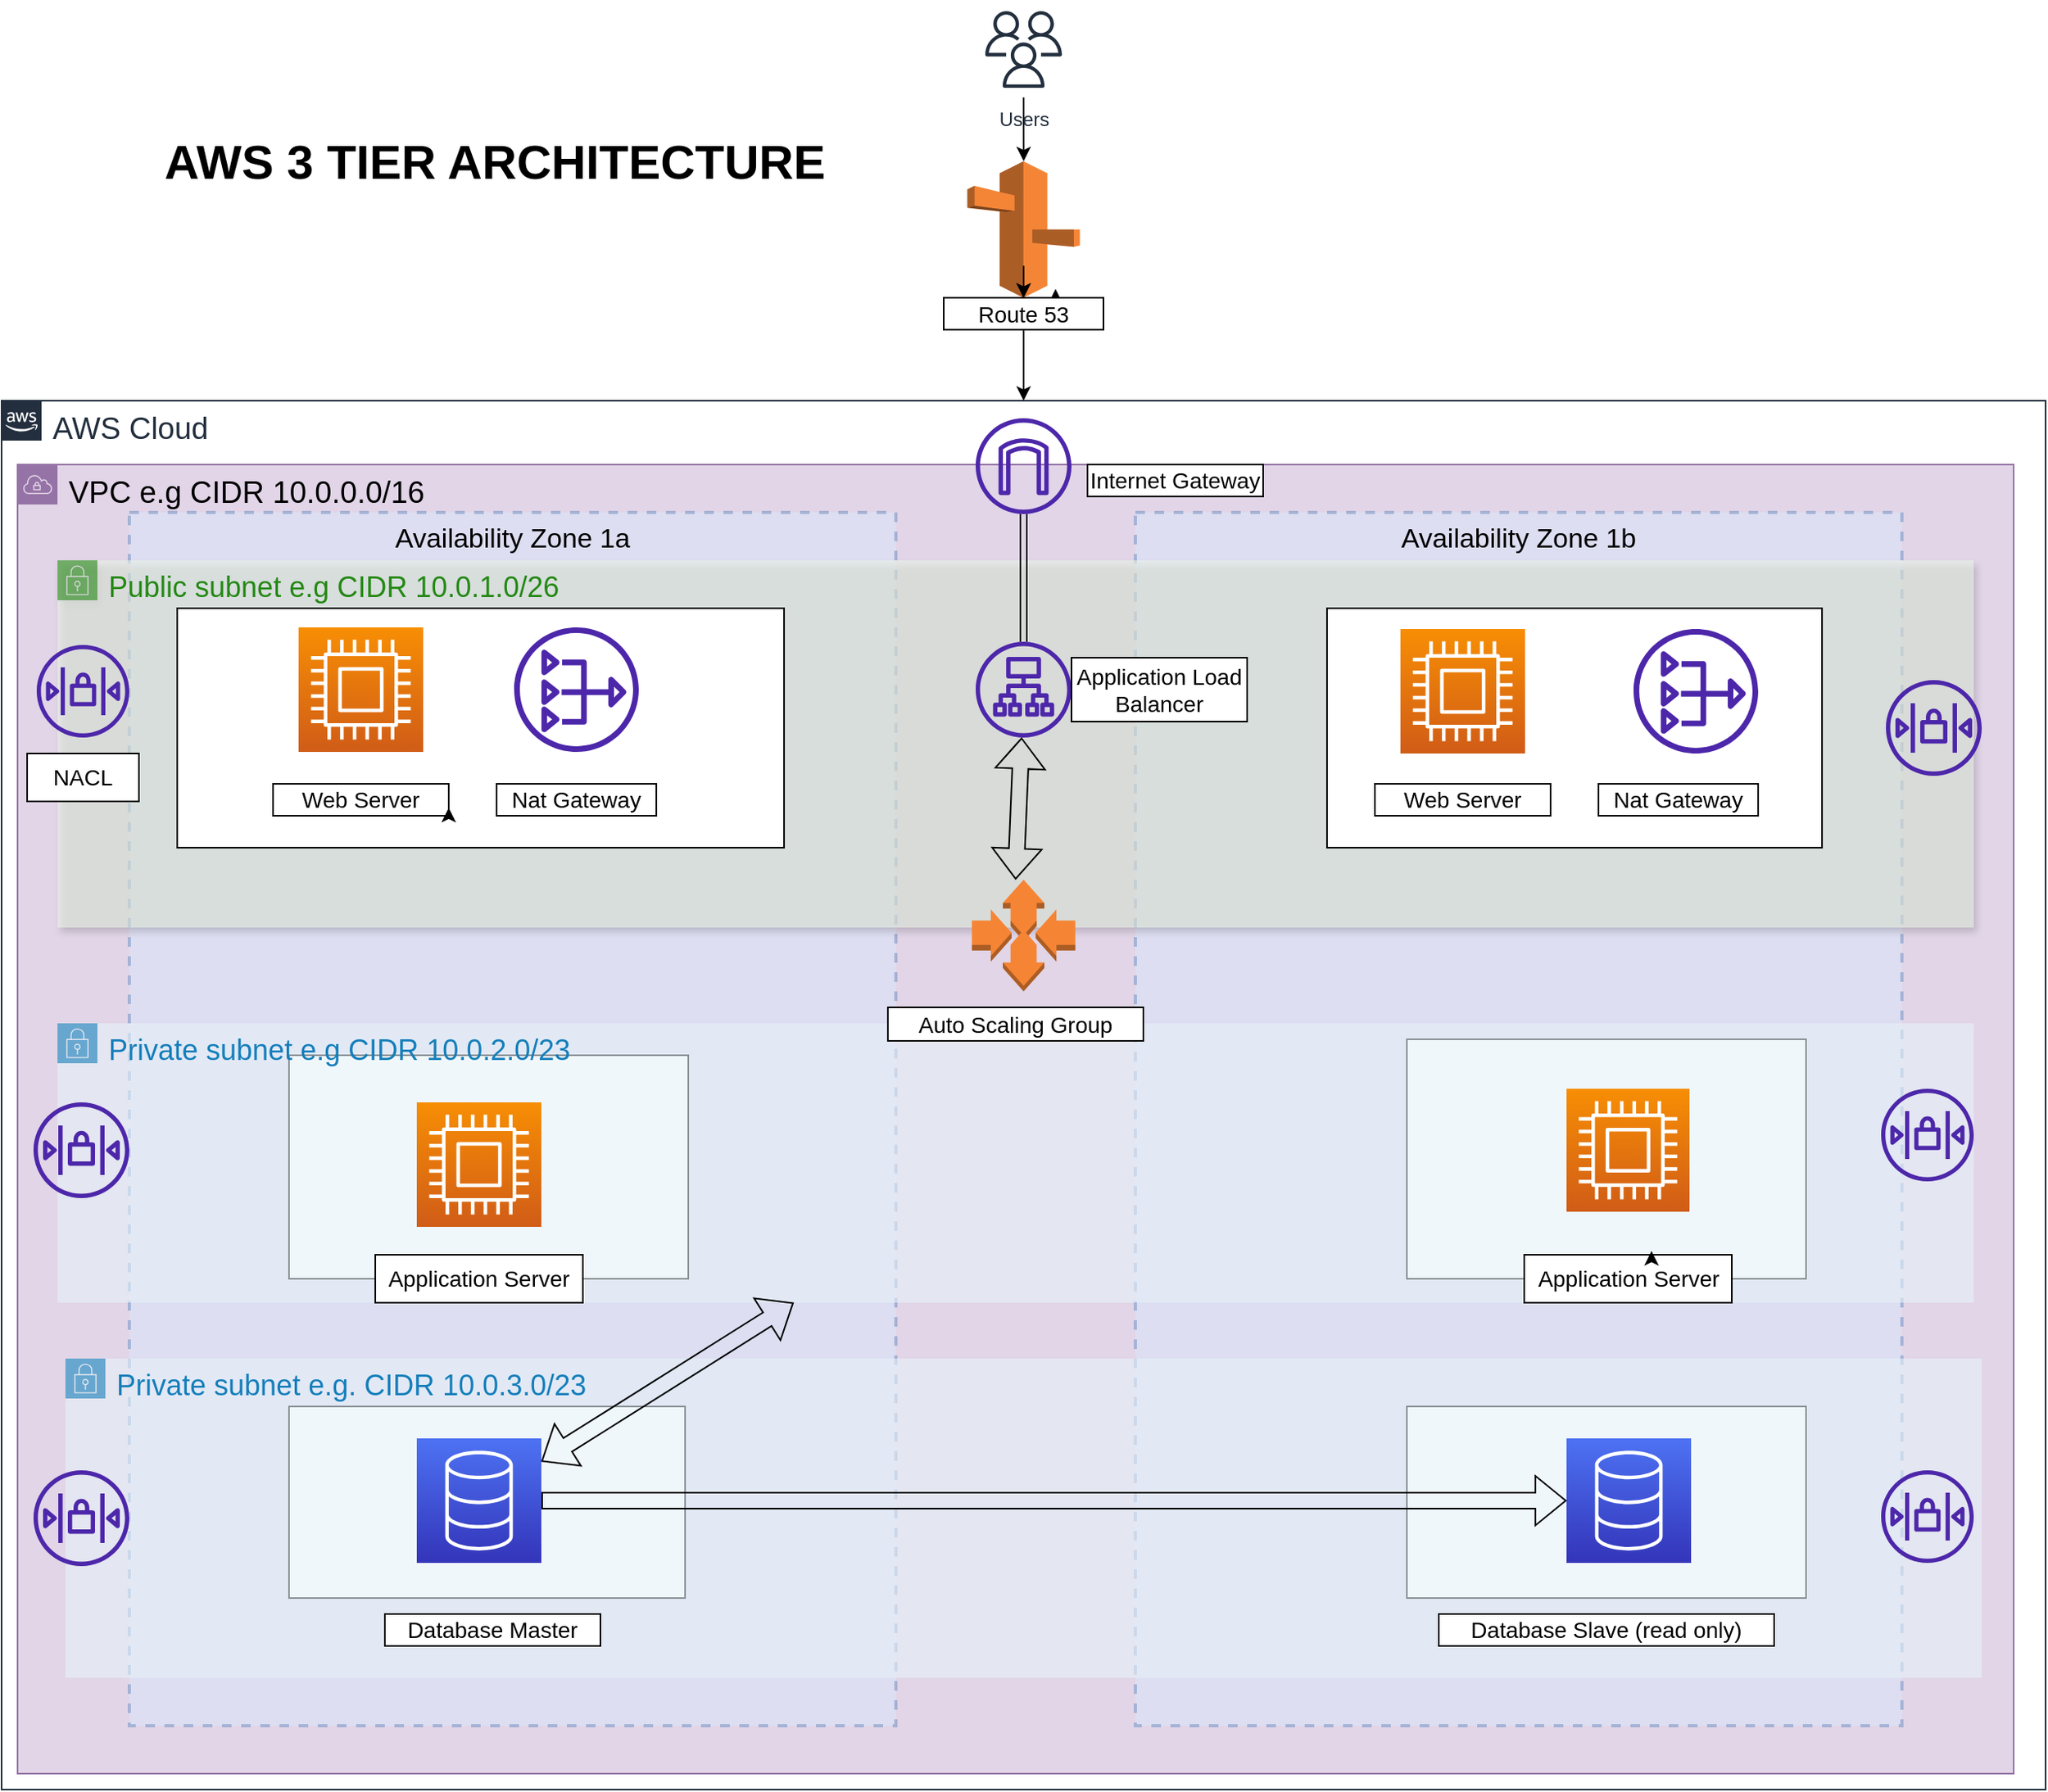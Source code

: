 <mxfile version="21.1.1" type="github">
  <diagram id="Ht1M8jgEwFfnCIfOTk4-" name="Page-1">
    <mxGraphModel dx="2422" dy="2069" grid="1" gridSize="10" guides="1" tooltips="1" connect="1" arrows="1" fold="1" page="1" pageScale="1" pageWidth="827" pageHeight="1169" math="0" shadow="0">
      <root>
        <mxCell id="0" />
        <mxCell id="1" parent="0" />
        <mxCell id="lO95gF8njXk3iiTlrD5B-10" value="&lt;font style=&quot;font-size: 19px;&quot;&gt;VPC e.g CIDR 10.0.0.0/16&lt;/font&gt;" style="points=[[0,0],[0.25,0],[0.5,0],[0.75,0],[1,0],[1,0.25],[1,0.5],[1,0.75],[1,1],[0.75,1],[0.5,1],[0.25,1],[0,1],[0,0.75],[0,0.5],[0,0.25]];outlineConnect=0;html=1;whiteSpace=wrap;fontSize=12;fontStyle=0;container=1;pointerEvents=0;collapsible=0;recursiveResize=0;shape=mxgraph.aws4.group;grIcon=mxgraph.aws4.group_vpc;strokeColor=#9673a6;fillColor=#e1d5e7;verticalAlign=top;align=left;spacingLeft=30;dashed=0;movable=1;resizable=1;rotatable=1;deletable=1;editable=1;locked=0;connectable=1;" vertex="1" parent="1">
          <mxGeometry x="-190" y="60" width="1250" height="820" as="geometry" />
        </mxCell>
        <mxCell id="lO95gF8njXk3iiTlrD5B-12" value="&lt;font style=&quot;font-size: 17px;&quot;&gt;Availability Zone 1b&lt;/font&gt;" style="fillColor=#dae8fc;strokeColor=#6c8ebf;dashed=1;verticalAlign=top;fontStyle=0;whiteSpace=wrap;html=1;movable=1;resizable=1;rotatable=1;deletable=1;editable=1;locked=0;connectable=1;opacity=50;strokeWidth=2;" vertex="1" parent="lO95gF8njXk3iiTlrD5B-10">
          <mxGeometry x="700" y="30" width="480" height="760" as="geometry" />
        </mxCell>
        <mxCell id="lO95gF8njXk3iiTlrD5B-11" value="&lt;font style=&quot;font-size: 17px;&quot;&gt;Availability Zone 1a&lt;/font&gt;" style="dashed=1;verticalAlign=top;fontStyle=0;whiteSpace=wrap;html=1;movable=1;resizable=1;rotatable=1;deletable=1;editable=1;locked=0;connectable=1;fillColor=#dae8fc;strokeColor=#6c8ebf;opacity=50;strokeWidth=2;" vertex="1" parent="lO95gF8njXk3iiTlrD5B-10">
          <mxGeometry x="70" y="30" width="480" height="760" as="geometry" />
        </mxCell>
        <mxCell id="lO95gF8njXk3iiTlrD5B-62" value="" style="rounded=0;whiteSpace=wrap;html=1;movable=1;resizable=1;rotatable=1;deletable=1;editable=1;locked=0;connectable=1;" vertex="1" parent="lO95gF8njXk3iiTlrD5B-10">
          <mxGeometry x="170" y="370" width="250" height="140" as="geometry" />
        </mxCell>
        <mxCell id="lO95gF8njXk3iiTlrD5B-63" value="" style="rounded=0;whiteSpace=wrap;html=1;movable=0;resizable=0;rotatable=0;deletable=0;editable=0;locked=1;connectable=0;" vertex="1" parent="lO95gF8njXk3iiTlrD5B-10">
          <mxGeometry x="870" y="590" width="250" height="120" as="geometry" />
        </mxCell>
        <mxCell id="lO95gF8njXk3iiTlrD5B-64" value="" style="rounded=0;whiteSpace=wrap;html=1;movable=0;resizable=0;rotatable=0;deletable=0;editable=0;locked=1;connectable=0;" vertex="1" parent="lO95gF8njXk3iiTlrD5B-10">
          <mxGeometry x="170" y="590" width="248" height="120" as="geometry" />
        </mxCell>
        <mxCell id="lO95gF8njXk3iiTlrD5B-58" value="" style="rounded=0;whiteSpace=wrap;html=1;movable=1;resizable=1;rotatable=1;deletable=1;editable=1;locked=0;connectable=1;" vertex="1" parent="lO95gF8njXk3iiTlrD5B-10">
          <mxGeometry x="870" y="360" width="250" height="150" as="geometry" />
        </mxCell>
        <mxCell id="lO95gF8njXk3iiTlrD5B-17" value="&lt;font style=&quot;font-size: 18px;&quot;&gt;Public subnet e.g CIDR 10.0.1.0/26&lt;/font&gt;" style="points=[[0,0],[0.25,0],[0.5,0],[0.75,0],[1,0],[1,0.25],[1,0.5],[1,0.75],[1,1],[0.75,1],[0.5,1],[0.25,1],[0,1],[0,0.75],[0,0.5],[0,0.25]];outlineConnect=0;gradientColor=none;html=1;whiteSpace=wrap;fontSize=12;fontStyle=0;container=1;pointerEvents=0;collapsible=0;recursiveResize=0;shape=mxgraph.aws4.group;grIcon=mxgraph.aws4.group_security_group;grStroke=0;strokeColor=#248814;fillColor=#E9F3E6;verticalAlign=top;align=left;spacingLeft=30;fontColor=#248814;dashed=1;movable=1;resizable=1;rotatable=1;deletable=1;editable=1;locked=0;connectable=1;shadow=1;opacity=60;strokeWidth=2;" vertex="1" parent="lO95gF8njXk3iiTlrD5B-10">
          <mxGeometry x="25" y="60" width="1200" height="230" as="geometry" />
        </mxCell>
        <mxCell id="lO95gF8njXk3iiTlrD5B-60" value="" style="rounded=0;whiteSpace=wrap;html=1;movable=1;resizable=1;rotatable=1;deletable=1;editable=1;locked=0;connectable=1;" vertex="1" parent="lO95gF8njXk3iiTlrD5B-10">
          <mxGeometry x="100" y="90" width="380" height="150" as="geometry" />
        </mxCell>
        <mxCell id="UEzPUAAOIrF-is8g5C7q-2" value="&lt;font style=&quot;font-size: 19px;&quot;&gt;AWS Cloud&lt;/font&gt;" style="points=[[0,0],[0.25,0],[0.5,0],[0.75,0],[1,0],[1,0.25],[1,0.5],[1,0.75],[1,1],[0.75,1],[0.5,1],[0.25,1],[0,1],[0,0.75],[0,0.5],[0,0.25]];outlineConnect=0;gradientColor=none;html=1;whiteSpace=wrap;fontSize=12;fontStyle=0;shape=mxgraph.aws4.group;grIcon=mxgraph.aws4.group_aws_cloud_alt;strokeColor=#232F3E;fillColor=none;verticalAlign=top;align=left;spacingLeft=30;fontColor=#232F3E;dashed=0;container=1;pointerEvents=0;collapsible=0;recursiveResize=0;movable=1;resizable=1;rotatable=1;deletable=1;editable=1;locked=0;connectable=1;" parent="1" vertex="1">
          <mxGeometry x="-200" y="20" width="1280" height="870" as="geometry" />
        </mxCell>
        <mxCell id="lO95gF8njXk3iiTlrD5B-59" value="" style="rounded=0;whiteSpace=wrap;html=1;movable=1;resizable=1;rotatable=1;deletable=1;editable=1;locked=0;connectable=1;" vertex="1" parent="UEzPUAAOIrF-is8g5C7q-2">
          <mxGeometry x="830" y="130" width="310" height="150" as="geometry" />
        </mxCell>
        <mxCell id="lO95gF8njXk3iiTlrD5B-15" value="&lt;font style=&quot;font-size: 18px;&quot;&gt;Private subnet e.g CIDR 10.0.2.0/23&lt;/font&gt;" style="points=[[0,0],[0.25,0],[0.5,0],[0.75,0],[1,0],[1,0.25],[1,0.5],[1,0.75],[1,1],[0.75,1],[0.5,1],[0.25,1],[0,1],[0,0.75],[0,0.5],[0,0.25]];outlineConnect=0;gradientColor=none;html=1;whiteSpace=wrap;fontSize=12;fontStyle=0;container=1;pointerEvents=0;collapsible=0;recursiveResize=0;shape=mxgraph.aws4.group;grIcon=mxgraph.aws4.group_security_group;grStroke=0;strokeColor=#147EBA;fillColor=#E6F2F8;verticalAlign=top;align=left;spacingLeft=30;fontColor=#147EBA;dashed=1;movable=1;resizable=1;rotatable=1;deletable=1;editable=1;locked=0;connectable=1;opacity=60;strokeWidth=2;" vertex="1" parent="UEzPUAAOIrF-is8g5C7q-2">
          <mxGeometry x="35" y="390" width="1200" height="175" as="geometry" />
        </mxCell>
        <mxCell id="lO95gF8njXk3iiTlrD5B-26" value="" style="sketch=0;points=[[0,0,0],[0.25,0,0],[0.5,0,0],[0.75,0,0],[1,0,0],[0,1,0],[0.25,1,0],[0.5,1,0],[0.75,1,0],[1,1,0],[0,0.25,0],[0,0.5,0],[0,0.75,0],[1,0.25,0],[1,0.5,0],[1,0.75,0]];outlineConnect=0;fontColor=#232F3E;gradientColor=#F78E04;gradientDirection=north;fillColor=#D05C17;strokeColor=#ffffff;dashed=0;verticalLabelPosition=bottom;verticalAlign=top;align=center;html=1;fontSize=12;fontStyle=0;aspect=fixed;shape=mxgraph.aws4.resourceIcon;resIcon=mxgraph.aws4.compute;movable=1;resizable=1;rotatable=1;deletable=1;editable=1;locked=0;connectable=1;" vertex="1" parent="lO95gF8njXk3iiTlrD5B-15">
          <mxGeometry x="225" y="49.5" width="78" height="78" as="geometry" />
        </mxCell>
        <mxCell id="lO95gF8njXk3iiTlrD5B-24" value="" style="sketch=0;points=[[0,0,0],[0.25,0,0],[0.5,0,0],[0.75,0,0],[1,0,0],[0,1,0],[0.25,1,0],[0.5,1,0],[0.75,1,0],[1,1,0],[0,0.25,0],[0,0.5,0],[0,0.75,0],[1,0.25,0],[1,0.5,0],[1,0.75,0]];outlineConnect=0;fontColor=#232F3E;gradientColor=#F78E04;gradientDirection=north;fillColor=#D05C17;strokeColor=#ffffff;dashed=0;verticalLabelPosition=bottom;verticalAlign=top;align=center;html=1;fontSize=12;fontStyle=0;aspect=fixed;shape=mxgraph.aws4.resourceIcon;resIcon=mxgraph.aws4.compute;movable=1;resizable=1;rotatable=1;deletable=1;editable=1;locked=0;connectable=1;" vertex="1" parent="lO95gF8njXk3iiTlrD5B-15">
          <mxGeometry x="945" y="41" width="77" height="77" as="geometry" />
        </mxCell>
        <mxCell id="lO95gF8njXk3iiTlrD5B-87" value="" style="sketch=0;outlineConnect=0;fontColor=#232F3E;gradientColor=none;fillColor=#4D27AA;strokeColor=none;dashed=0;verticalLabelPosition=bottom;verticalAlign=top;align=center;html=1;fontSize=12;fontStyle=0;aspect=fixed;pointerEvents=1;shape=mxgraph.aws4.network_access_control_list;" vertex="1" parent="lO95gF8njXk3iiTlrD5B-15">
          <mxGeometry x="-15" y="49.5" width="60" height="60" as="geometry" />
        </mxCell>
        <mxCell id="lO95gF8njXk3iiTlrD5B-90" value="" style="sketch=0;outlineConnect=0;fontColor=#232F3E;gradientColor=none;fillColor=#4D27AA;strokeColor=none;dashed=0;verticalLabelPosition=bottom;verticalAlign=top;align=center;html=1;fontSize=12;fontStyle=0;aspect=fixed;pointerEvents=1;shape=mxgraph.aws4.network_access_control_list;" vertex="1" parent="lO95gF8njXk3iiTlrD5B-15">
          <mxGeometry x="1142" y="41" width="58" height="58" as="geometry" />
        </mxCell>
        <mxCell id="lO95gF8njXk3iiTlrD5B-81" value="&lt;font style=&quot;font-size: 14px;&quot;&gt;Application Server&lt;/font&gt;" style="rounded=0;whiteSpace=wrap;html=1;" vertex="1" parent="lO95gF8njXk3iiTlrD5B-15">
          <mxGeometry x="199" y="145" width="130" height="30" as="geometry" />
        </mxCell>
        <mxCell id="lO95gF8njXk3iiTlrD5B-82" value="&lt;font style=&quot;font-size: 14px;&quot;&gt;Application Server&lt;/font&gt;" style="rounded=0;whiteSpace=wrap;html=1;" vertex="1" parent="lO95gF8njXk3iiTlrD5B-15">
          <mxGeometry x="918.5" y="145" width="130" height="30" as="geometry" />
        </mxCell>
        <mxCell id="lO95gF8njXk3iiTlrD5B-93" style="edgeStyle=orthogonalEdgeStyle;rounded=0;orthogonalLoop=1;jettySize=auto;html=1;exitX=0.5;exitY=0;exitDx=0;exitDy=0;entryX=0.613;entryY=-0.078;entryDx=0;entryDy=0;entryPerimeter=0;" edge="1" parent="lO95gF8njXk3iiTlrD5B-15" source="lO95gF8njXk3iiTlrD5B-82" target="lO95gF8njXk3iiTlrD5B-82">
          <mxGeometry relative="1" as="geometry" />
        </mxCell>
        <mxCell id="lO95gF8njXk3iiTlrD5B-31" value="" style="sketch=0;outlineConnect=0;fontColor=#232F3E;gradientColor=none;fillColor=#4D27AA;strokeColor=none;dashed=0;verticalLabelPosition=bottom;verticalAlign=top;align=center;html=1;fontSize=12;fontStyle=0;aspect=fixed;pointerEvents=1;shape=mxgraph.aws4.internet_gateway;movable=0;resizable=0;rotatable=0;deletable=0;editable=0;locked=1;connectable=0;" vertex="1" parent="UEzPUAAOIrF-is8g5C7q-2">
          <mxGeometry x="610" y="11" width="60" height="60" as="geometry" />
        </mxCell>
        <mxCell id="lO95gF8njXk3iiTlrD5B-33" value="&lt;font style=&quot;font-size: 14px;&quot;&gt;Auto Scaling Group&lt;/font&gt;" style="rounded=0;whiteSpace=wrap;html=1;movable=1;resizable=1;rotatable=1;deletable=1;editable=1;locked=0;connectable=1;" vertex="1" parent="UEzPUAAOIrF-is8g5C7q-2">
          <mxGeometry x="555" y="380" width="160" height="21" as="geometry" />
        </mxCell>
        <mxCell id="lO95gF8njXk3iiTlrD5B-27" value="" style="sketch=0;outlineConnect=0;fontColor=#232F3E;gradientColor=none;fillColor=#4D27AA;strokeColor=none;dashed=0;verticalLabelPosition=bottom;verticalAlign=top;align=center;html=1;fontSize=12;fontStyle=0;aspect=fixed;pointerEvents=1;shape=mxgraph.aws4.application_load_balancer;movable=0;resizable=0;rotatable=0;deletable=0;editable=0;locked=1;connectable=0;" vertex="1" parent="UEzPUAAOIrF-is8g5C7q-2">
          <mxGeometry x="610" y="151" width="60" height="60" as="geometry" />
        </mxCell>
        <mxCell id="lO95gF8njXk3iiTlrD5B-16" value="&lt;font style=&quot;font-size: 18px;&quot;&gt;Private subnet e.g. CIDR 10.0.3.0/23&lt;/font&gt;" style="points=[[0,0],[0.25,0],[0.5,0],[0.75,0],[1,0],[1,0.25],[1,0.5],[1,0.75],[1,1],[0.75,1],[0.5,1],[0.25,1],[0,1],[0,0.75],[0,0.5],[0,0.25]];outlineConnect=0;gradientColor=none;html=1;whiteSpace=wrap;fontSize=12;fontStyle=0;container=1;pointerEvents=0;collapsible=0;recursiveResize=0;shape=mxgraph.aws4.group;grIcon=mxgraph.aws4.group_security_group;grStroke=0;strokeColor=#147EBA;fillColor=#E6F2F8;verticalAlign=top;align=left;spacingLeft=30;fontColor=#147EBA;dashed=1;movable=0;resizable=0;rotatable=0;deletable=0;editable=0;locked=1;connectable=0;opacity=60;strokeWidth=2;" vertex="1" parent="UEzPUAAOIrF-is8g5C7q-2">
          <mxGeometry x="40" y="600" width="1200" height="200" as="geometry" />
        </mxCell>
        <mxCell id="lO95gF8njXk3iiTlrD5B-21" value="" style="sketch=0;points=[[0,0,0],[0.25,0,0],[0.5,0,0],[0.75,0,0],[1,0,0],[0,1,0],[0.25,1,0],[0.5,1,0],[0.75,1,0],[1,1,0],[0,0.25,0],[0,0.5,0],[0,0.75,0],[1,0.25,0],[1,0.5,0],[1,0.75,0]];outlineConnect=0;fontColor=#232F3E;gradientColor=#4D72F3;gradientDirection=north;fillColor=#3334B9;strokeColor=#ffffff;dashed=0;verticalLabelPosition=bottom;verticalAlign=top;align=center;html=1;fontSize=12;fontStyle=0;aspect=fixed;shape=mxgraph.aws4.resourceIcon;resIcon=mxgraph.aws4.database;movable=0;resizable=0;rotatable=0;deletable=0;editable=0;locked=1;connectable=0;" vertex="1" parent="lO95gF8njXk3iiTlrD5B-16">
          <mxGeometry x="220" y="50" width="78" height="78" as="geometry" />
        </mxCell>
        <mxCell id="lO95gF8njXk3iiTlrD5B-20" value="" style="sketch=0;points=[[0,0,0],[0.25,0,0],[0.5,0,0],[0.75,0,0],[1,0,0],[0,1,0],[0.25,1,0],[0.5,1,0],[0.75,1,0],[1,1,0],[0,0.25,0],[0,0.5,0],[0,0.75,0],[1,0.25,0],[1,0.5,0],[1,0.75,0]];outlineConnect=0;fontColor=#232F3E;gradientColor=#4D72F3;gradientDirection=north;fillColor=#3334B9;strokeColor=#ffffff;dashed=0;verticalLabelPosition=bottom;verticalAlign=top;align=center;html=1;fontSize=12;fontStyle=0;aspect=fixed;shape=mxgraph.aws4.resourceIcon;resIcon=mxgraph.aws4.database;movable=0;resizable=0;rotatable=0;deletable=0;editable=0;locked=1;connectable=0;" vertex="1" parent="lO95gF8njXk3iiTlrD5B-16">
          <mxGeometry x="940" y="50" width="78" height="78" as="geometry" />
        </mxCell>
        <mxCell id="lO95gF8njXk3iiTlrD5B-54" value="" style="shape=flexArrow;endArrow=classic;html=1;rounded=0;exitX=1;exitY=0.5;exitDx=0;exitDy=0;exitPerimeter=0;movable=0;resizable=0;rotatable=0;deletable=0;editable=0;locked=1;connectable=0;" edge="1" parent="lO95gF8njXk3iiTlrD5B-16" source="lO95gF8njXk3iiTlrD5B-21" target="lO95gF8njXk3iiTlrD5B-20">
          <mxGeometry width="50" height="50" relative="1" as="geometry">
            <mxPoint x="710" y="-210" as="sourcePoint" />
            <mxPoint x="760" y="-260" as="targetPoint" />
          </mxGeometry>
        </mxCell>
        <mxCell id="lO95gF8njXk3iiTlrD5B-51" value="" style="shape=link;html=1;rounded=0;movable=0;resizable=0;rotatable=0;deletable=0;editable=0;locked=1;connectable=0;" edge="1" parent="UEzPUAAOIrF-is8g5C7q-2" source="lO95gF8njXk3iiTlrD5B-27" target="lO95gF8njXk3iiTlrD5B-31">
          <mxGeometry width="100" relative="1" as="geometry">
            <mxPoint x="670" y="380" as="sourcePoint" />
            <mxPoint x="760" y="380" as="targetPoint" />
          </mxGeometry>
        </mxCell>
        <mxCell id="lO95gF8njXk3iiTlrD5B-52" value="" style="shape=flexArrow;endArrow=classic;startArrow=classic;html=1;rounded=0;movable=1;resizable=1;rotatable=1;deletable=1;editable=1;locked=0;connectable=1;" edge="1" parent="UEzPUAAOIrF-is8g5C7q-2" target="lO95gF8njXk3iiTlrD5B-27">
          <mxGeometry width="100" height="100" relative="1" as="geometry">
            <mxPoint x="635" y="300" as="sourcePoint" />
            <mxPoint x="830" y="320" as="targetPoint" />
          </mxGeometry>
        </mxCell>
        <mxCell id="lO95gF8njXk3iiTlrD5B-53" value="" style="shape=flexArrow;endArrow=classic;startArrow=classic;html=1;rounded=0;movable=0;resizable=0;rotatable=0;deletable=0;editable=0;locked=1;connectable=0;" edge="1" parent="UEzPUAAOIrF-is8g5C7q-2" source="lO95gF8njXk3iiTlrD5B-21" target="lO95gF8njXk3iiTlrD5B-15">
          <mxGeometry width="100" height="100" relative="1" as="geometry">
            <mxPoint x="730" y="420" as="sourcePoint" />
            <mxPoint x="830" y="320" as="targetPoint" />
          </mxGeometry>
        </mxCell>
        <mxCell id="lO95gF8njXk3iiTlrD5B-76" value="&lt;font style=&quot;font-size: 14px;&quot;&gt;Internet Gateway&lt;/font&gt;" style="rounded=0;whiteSpace=wrap;html=1;" vertex="1" parent="UEzPUAAOIrF-is8g5C7q-2">
          <mxGeometry x="680" y="40" width="110" height="20" as="geometry" />
        </mxCell>
        <mxCell id="lO95gF8njXk3iiTlrD5B-78" value="&lt;font style=&quot;font-size: 14px;&quot;&gt;Nat Gateway&lt;/font&gt;" style="rounded=0;whiteSpace=wrap;html=1;" vertex="1" parent="UEzPUAAOIrF-is8g5C7q-2">
          <mxGeometry x="1000" y="240" width="100" height="20" as="geometry" />
        </mxCell>
        <mxCell id="lO95gF8njXk3iiTlrD5B-80" value="&lt;font style=&quot;font-size: 14px;&quot;&gt;Web Server&lt;/font&gt;" style="rounded=0;whiteSpace=wrap;html=1;" vertex="1" parent="UEzPUAAOIrF-is8g5C7q-2">
          <mxGeometry x="860" y="240" width="110" height="20" as="geometry" />
        </mxCell>
        <mxCell id="lO95gF8njXk3iiTlrD5B-83" value="" style="outlineConnect=0;dashed=0;verticalLabelPosition=bottom;verticalAlign=top;align=center;html=1;shape=mxgraph.aws3.auto_scaling;fillColor=#F58534;gradientColor=none;" vertex="1" parent="UEzPUAAOIrF-is8g5C7q-2">
          <mxGeometry x="607.63" y="300" width="64.75" height="70" as="geometry" />
        </mxCell>
        <mxCell id="lO95gF8njXk3iiTlrD5B-84" value="&lt;font style=&quot;font-size: 14px;&quot;&gt;Application Load Balancer&lt;/font&gt;" style="rounded=0;whiteSpace=wrap;html=1;" vertex="1" parent="UEzPUAAOIrF-is8g5C7q-2">
          <mxGeometry x="670" y="161" width="110" height="40" as="geometry" />
        </mxCell>
        <mxCell id="lO95gF8njXk3iiTlrD5B-79" value="&lt;font style=&quot;font-size: 14px;&quot;&gt;Web Server&lt;/font&gt;" style="rounded=0;whiteSpace=wrap;html=1;" vertex="1" parent="UEzPUAAOIrF-is8g5C7q-2">
          <mxGeometry x="170" y="240" width="110" height="20" as="geometry" />
        </mxCell>
        <mxCell id="lO95gF8njXk3iiTlrD5B-85" style="edgeStyle=orthogonalEdgeStyle;rounded=0;orthogonalLoop=1;jettySize=auto;html=1;exitX=0.75;exitY=1;exitDx=0;exitDy=0;entryX=1;entryY=0.75;entryDx=0;entryDy=0;" edge="1" parent="UEzPUAAOIrF-is8g5C7q-2" source="lO95gF8njXk3iiTlrD5B-79" target="lO95gF8njXk3iiTlrD5B-79">
          <mxGeometry relative="1" as="geometry" />
        </mxCell>
        <mxCell id="lO95gF8njXk3iiTlrD5B-77" value="&lt;font style=&quot;font-size: 14px;&quot;&gt;Nat Gateway&lt;/font&gt;" style="rounded=0;whiteSpace=wrap;html=1;" vertex="1" parent="UEzPUAAOIrF-is8g5C7q-2">
          <mxGeometry x="310" y="240" width="100" height="20" as="geometry" />
        </mxCell>
        <mxCell id="lO95gF8njXk3iiTlrD5B-86" value="" style="sketch=0;outlineConnect=0;fontColor=#232F3E;gradientColor=none;fillColor=#4D27AA;strokeColor=none;dashed=0;verticalLabelPosition=bottom;verticalAlign=top;align=center;html=1;fontSize=12;fontStyle=0;aspect=fixed;pointerEvents=1;shape=mxgraph.aws4.network_access_control_list;" vertex="1" parent="UEzPUAAOIrF-is8g5C7q-2">
          <mxGeometry x="22" y="153" width="58" height="58" as="geometry" />
        </mxCell>
        <mxCell id="lO95gF8njXk3iiTlrD5B-88" value="" style="sketch=0;outlineConnect=0;fontColor=#232F3E;gradientColor=none;fillColor=#4D27AA;strokeColor=none;dashed=0;verticalLabelPosition=bottom;verticalAlign=top;align=center;html=1;fontSize=12;fontStyle=0;aspect=fixed;pointerEvents=1;shape=mxgraph.aws4.network_access_control_list;" vertex="1" parent="UEzPUAAOIrF-is8g5C7q-2">
          <mxGeometry x="20" y="670" width="60" height="60" as="geometry" />
        </mxCell>
        <mxCell id="lO95gF8njXk3iiTlrD5B-25" value="" style="sketch=0;points=[[0,0,0],[0.25,0,0],[0.5,0,0],[0.75,0,0],[1,0,0],[0,1,0],[0.25,1,0],[0.5,1,0],[0.75,1,0],[1,1,0],[0,0.25,0],[0,0.5,0],[0,0.75,0],[1,0.25,0],[1,0.5,0],[1,0.75,0]];outlineConnect=0;fontColor=#232F3E;gradientColor=#F78E04;gradientDirection=north;fillColor=#D05C17;strokeColor=#ffffff;dashed=0;verticalLabelPosition=bottom;verticalAlign=top;align=center;html=1;fontSize=12;fontStyle=0;aspect=fixed;shape=mxgraph.aws4.resourceIcon;resIcon=mxgraph.aws4.compute;movable=1;resizable=1;rotatable=1;deletable=1;editable=1;locked=0;connectable=1;" vertex="1" parent="UEzPUAAOIrF-is8g5C7q-2">
          <mxGeometry x="186" y="142" width="78" height="78" as="geometry" />
        </mxCell>
        <mxCell id="lO95gF8njXk3iiTlrD5B-29" value="" style="sketch=0;outlineConnect=0;fontColor=#232F3E;gradientColor=none;fillColor=#4D27AA;strokeColor=none;dashed=0;verticalLabelPosition=bottom;verticalAlign=top;align=center;html=1;fontSize=12;fontStyle=0;aspect=fixed;pointerEvents=1;shape=mxgraph.aws4.nat_gateway;movable=1;resizable=1;rotatable=1;deletable=1;editable=1;locked=0;connectable=1;" vertex="1" parent="UEzPUAAOIrF-is8g5C7q-2">
          <mxGeometry x="321" y="142" width="78" height="78" as="geometry" />
        </mxCell>
        <mxCell id="lO95gF8njXk3iiTlrD5B-23" value="" style="sketch=0;points=[[0,0,0],[0.25,0,0],[0.5,0,0],[0.75,0,0],[1,0,0],[0,1,0],[0.25,1,0],[0.5,1,0],[0.75,1,0],[1,1,0],[0,0.25,0],[0,0.5,0],[0,0.75,0],[1,0.25,0],[1,0.5,0],[1,0.75,0]];outlineConnect=0;fontColor=#232F3E;gradientColor=#F78E04;gradientDirection=north;fillColor=#D05C17;strokeColor=#ffffff;dashed=0;verticalLabelPosition=bottom;verticalAlign=top;align=center;html=1;fontSize=12;fontStyle=0;aspect=fixed;shape=mxgraph.aws4.resourceIcon;resIcon=mxgraph.aws4.compute;movable=1;resizable=1;rotatable=1;deletable=1;editable=1;locked=0;connectable=1;" vertex="1" parent="UEzPUAAOIrF-is8g5C7q-2">
          <mxGeometry x="876" y="143" width="78" height="78" as="geometry" />
        </mxCell>
        <mxCell id="lO95gF8njXk3iiTlrD5B-30" value="" style="sketch=0;outlineConnect=0;fontColor=#232F3E;gradientColor=none;fillColor=#4D27AA;strokeColor=none;dashed=0;verticalLabelPosition=bottom;verticalAlign=top;align=center;html=1;fontSize=12;fontStyle=0;aspect=fixed;pointerEvents=1;shape=mxgraph.aws4.nat_gateway;movable=1;resizable=1;rotatable=1;deletable=1;editable=1;locked=0;connectable=1;" vertex="1" parent="UEzPUAAOIrF-is8g5C7q-2">
          <mxGeometry x="1022" y="143" width="78" height="78" as="geometry" />
        </mxCell>
        <mxCell id="lO95gF8njXk3iiTlrD5B-91" value="" style="sketch=0;outlineConnect=0;fontColor=#232F3E;gradientColor=none;fillColor=#4D27AA;strokeColor=none;dashed=0;verticalLabelPosition=bottom;verticalAlign=top;align=center;html=1;fontSize=12;fontStyle=0;aspect=fixed;pointerEvents=1;shape=mxgraph.aws4.network_access_control_list;" vertex="1" parent="UEzPUAAOIrF-is8g5C7q-2">
          <mxGeometry x="1177" y="670" width="58" height="58" as="geometry" />
        </mxCell>
        <mxCell id="lO95gF8njXk3iiTlrD5B-89" value="" style="sketch=0;outlineConnect=0;fontColor=#232F3E;gradientColor=none;fillColor=#4D27AA;strokeColor=none;dashed=0;verticalLabelPosition=bottom;verticalAlign=top;align=center;html=1;fontSize=12;fontStyle=0;aspect=fixed;pointerEvents=1;shape=mxgraph.aws4.network_access_control_list;" vertex="1" parent="UEzPUAAOIrF-is8g5C7q-2">
          <mxGeometry x="1180" y="175" width="60" height="60" as="geometry" />
        </mxCell>
        <mxCell id="lO95gF8njXk3iiTlrD5B-92" value="&lt;font style=&quot;font-size: 14px;&quot;&gt;NACL&lt;/font&gt;" style="rounded=0;whiteSpace=wrap;html=1;" vertex="1" parent="UEzPUAAOIrF-is8g5C7q-2">
          <mxGeometry x="16" y="221" width="70" height="30" as="geometry" />
        </mxCell>
        <mxCell id="lO95gF8njXk3iiTlrD5B-34" value="&lt;font style=&quot;font-size: 14px;&quot;&gt;Database Master&lt;/font&gt;" style="rounded=0;whiteSpace=wrap;html=1;" vertex="1" parent="UEzPUAAOIrF-is8g5C7q-2">
          <mxGeometry x="240" y="760" width="135" height="20" as="geometry" />
        </mxCell>
        <mxCell id="lO95gF8njXk3iiTlrD5B-39" value="&lt;font style=&quot;font-size: 14px;&quot;&gt;Database Slave (read only)&lt;/font&gt;" style="rounded=0;whiteSpace=wrap;html=1;movable=1;resizable=1;rotatable=1;deletable=1;editable=1;locked=0;connectable=1;" vertex="1" parent="UEzPUAAOIrF-is8g5C7q-2">
          <mxGeometry x="900" y="760" width="210" height="20" as="geometry" />
        </mxCell>
        <mxCell id="-QjtrjUzRDEMRZ5MF8oH-47" value="AWS 3 TIER ARCHITECTURE&lt;br&gt;" style="text;html=1;resizable=0;points=[];autosize=1;align=left;verticalAlign=top;spacingTop=-4;fontSize=30;fontStyle=1" parent="1" vertex="1">
          <mxGeometry x="-100" y="-150" width="440" height="40" as="geometry" />
        </mxCell>
        <mxCell id="lO95gF8njXk3iiTlrD5B-71" value="" style="edgeStyle=orthogonalEdgeStyle;rounded=0;orthogonalLoop=1;jettySize=auto;html=1;" edge="1" parent="1" source="lO95gF8njXk3iiTlrD5B-69" target="lO95gF8njXk3iiTlrD5B-70">
          <mxGeometry relative="1" as="geometry">
            <mxPoint x="440" y="-210" as="sourcePoint" />
          </mxGeometry>
        </mxCell>
        <object label="" id="lO95gF8njXk3iiTlrD5B-70">
          <mxCell style="outlineConnect=0;dashed=0;verticalLabelPosition=bottom;verticalAlign=top;align=center;html=1;shape=mxgraph.aws3.route_53;fillColor=#F58536;gradientColor=none;" vertex="1" parent="1">
            <mxGeometry x="404.75" y="-130" width="70.5" height="85.5" as="geometry" />
          </mxCell>
        </object>
        <mxCell id="lO95gF8njXk3iiTlrD5B-96" style="edgeStyle=orthogonalEdgeStyle;rounded=0;orthogonalLoop=1;jettySize=auto;html=1;exitX=0.75;exitY=1;exitDx=0;exitDy=0;" edge="1" parent="1" source="lO95gF8njXk3iiTlrD5B-72">
          <mxGeometry relative="1" as="geometry">
            <mxPoint x="460" y="-50.0" as="targetPoint" />
          </mxGeometry>
        </mxCell>
        <mxCell id="lO95gF8njXk3iiTlrD5B-97" value="" style="edgeStyle=orthogonalEdgeStyle;rounded=0;orthogonalLoop=1;jettySize=auto;html=1;" edge="1" parent="1" source="lO95gF8njXk3iiTlrD5B-72" target="lO95gF8njXk3iiTlrD5B-70">
          <mxGeometry relative="1" as="geometry" />
        </mxCell>
        <mxCell id="lO95gF8njXk3iiTlrD5B-75" value="" style="edgeStyle=orthogonalEdgeStyle;rounded=0;orthogonalLoop=1;jettySize=auto;html=1;entryX=0.5;entryY=0;entryDx=0;entryDy=0;" edge="1" parent="1" source="lO95gF8njXk3iiTlrD5B-72" target="UEzPUAAOIrF-is8g5C7q-2">
          <mxGeometry relative="1" as="geometry">
            <mxPoint x="440" y="-50" as="sourcePoint" />
            <mxPoint x="440" y="10" as="targetPoint" />
            <Array as="points" />
          </mxGeometry>
        </mxCell>
        <mxCell id="lO95gF8njXk3iiTlrD5B-99" value="" style="edgeStyle=orthogonalEdgeStyle;rounded=0;orthogonalLoop=1;jettySize=auto;html=1;entryX=0.5;entryY=0;entryDx=0;entryDy=0;" edge="1" parent="1" target="lO95gF8njXk3iiTlrD5B-72">
          <mxGeometry relative="1" as="geometry">
            <mxPoint x="440" y="-50" as="sourcePoint" />
            <mxPoint x="440" y="20" as="targetPoint" />
            <Array as="points" />
          </mxGeometry>
        </mxCell>
        <mxCell id="lO95gF8njXk3iiTlrD5B-72" value="&lt;font style=&quot;font-size: 14px;&quot;&gt;Route 53&lt;/font&gt;" style="rounded=0;whiteSpace=wrap;html=1;" vertex="1" parent="1">
          <mxGeometry x="390" y="-44.5" width="100" height="20" as="geometry" />
        </mxCell>
        <mxCell id="lO95gF8njXk3iiTlrD5B-100" value="" style="edgeStyle=orthogonalEdgeStyle;rounded=0;orthogonalLoop=1;jettySize=auto;html=1;" edge="1" parent="1" target="lO95gF8njXk3iiTlrD5B-69">
          <mxGeometry relative="1" as="geometry">
            <mxPoint x="440" y="-210" as="sourcePoint" />
            <mxPoint x="440" y="-130" as="targetPoint" />
          </mxGeometry>
        </mxCell>
        <mxCell id="lO95gF8njXk3iiTlrD5B-69" value="Users" style="sketch=0;outlineConnect=0;fontColor=#232F3E;gradientColor=none;strokeColor=#232F3E;fillColor=#ffffff;dashed=0;verticalLabelPosition=bottom;verticalAlign=top;align=center;html=1;fontSize=12;fontStyle=0;aspect=fixed;shape=mxgraph.aws4.resourceIcon;resIcon=mxgraph.aws4.users;" vertex="1" parent="1">
          <mxGeometry x="410" y="-230" width="60" height="60" as="geometry" />
        </mxCell>
      </root>
    </mxGraphModel>
  </diagram>
</mxfile>
